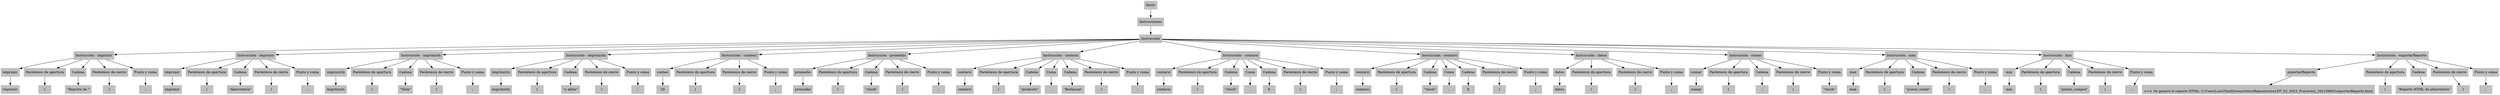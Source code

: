 digraph "Arbol de derivación" {
	bgcolor=white fontname=Helvetica fontsize=12 rankdir=TB
	node [color=lightgray fontcolor=black shape=rectangle style=filled]
	"ae3c3a91-71e2-11ee-814e-089798b85202" [label=Inicio color=gray]
	"ae3dc137-71e2-11ee-bc0f-089798b85202" [label="Instrucción" color=gray]
	"ae3dc138-71e2-11ee-9b5f-089798b85202" [label=Instrucciones color=gray]
	"ae3c3a91-71e2-11ee-814e-089798b85202" -> "ae3dc138-71e2-11ee-9b5f-089798b85202" [color=black]
	"ae3dc138-71e2-11ee-9b5f-089798b85202" -> "ae3dc137-71e2-11ee-bc0f-089798b85202" [color=black]
	"ae3dc139-71e2-11ee-b3b7-089798b85202" [label=imprimir color=gray]
	"ae3dc13a-71e2-11ee-a24a-089798b85202" [label=imprimir color=gray]
	"ae3dc139-71e2-11ee-b3b7-089798b85202" -> "ae3dc13a-71e2-11ee-a24a-089798b85202" [color=black]
	"ae3de84d-71e2-11ee-90d5-089798b85202" [label="Paréntesis de apertura" color=gray]
	"ae3de84e-71e2-11ee-a387-089798b85202" [label="(" color=gray]
	"ae3de84d-71e2-11ee-90d5-089798b85202" -> "ae3de84e-71e2-11ee-a387-089798b85202" [color=black]
	"ae3de84f-71e2-11ee-9639-089798b85202" [label=Cadena color=gray]
	"ae3de850-71e2-11ee-bb3c-089798b85202" [label="\"Reporte de \"" color=gray]
	"ae3de84f-71e2-11ee-9639-089798b85202" -> "ae3de850-71e2-11ee-bb3c-089798b85202" [color=black]
	"ae3de851-71e2-11ee-a30d-089798b85202" [label="Paréntesis de cierre" color=gray]
	"ae3de852-71e2-11ee-a788-089798b85202" [label=")" color=gray]
	"ae3de851-71e2-11ee-a30d-089798b85202" -> "ae3de852-71e2-11ee-a788-089798b85202" [color=black]
	"ae3de853-71e2-11ee-9a68-089798b85202" [label="Punto y coma" color=gray]
	"ae3de854-71e2-11ee-b0eb-089798b85202" [label=";" color=gray]
	"ae3de853-71e2-11ee-9a68-089798b85202" -> "ae3de854-71e2-11ee-b0eb-089798b85202" [color=black]
	"ae3de855-71e2-11ee-b6dc-089798b85202" [label="Instrucción - imprimir" color=gray]
	"ae3de855-71e2-11ee-b6dc-089798b85202" -> "ae3dc139-71e2-11ee-b3b7-089798b85202" [color=black]
	"ae3de855-71e2-11ee-b6dc-089798b85202" -> "ae3de84d-71e2-11ee-90d5-089798b85202" [color=black]
	"ae3de855-71e2-11ee-b6dc-089798b85202" -> "ae3de84f-71e2-11ee-9639-089798b85202" [color=black]
	"ae3de855-71e2-11ee-b6dc-089798b85202" -> "ae3de851-71e2-11ee-a30d-089798b85202" [color=black]
	"ae3de855-71e2-11ee-b6dc-089798b85202" -> "ae3de853-71e2-11ee-9a68-089798b85202" [color=black]
	"ae3dc137-71e2-11ee-bc0f-089798b85202" -> "ae3de855-71e2-11ee-b6dc-089798b85202" [color=black]
	"ae3de856-71e2-11ee-8d8e-089798b85202" [label=imprimir color=gray]
	"ae3de857-71e2-11ee-8b72-089798b85202" [label=imprimir color=gray]
	"ae3de856-71e2-11ee-8d8e-089798b85202" -> "ae3de857-71e2-11ee-8b72-089798b85202" [color=black]
	"ae3de858-71e2-11ee-a0d1-089798b85202" [label="Paréntesis de apertura" color=gray]
	"ae3de859-71e2-11ee-b01a-089798b85202" [label="(" color=gray]
	"ae3de858-71e2-11ee-a0d1-089798b85202" -> "ae3de859-71e2-11ee-b01a-089798b85202" [color=black]
	"ae3de85a-71e2-11ee-abbb-089798b85202" [label=Cadena color=gray]
	"ae3de85b-71e2-11ee-99ff-089798b85202" [label="\"Abarrotería\"" color=gray]
	"ae3de85a-71e2-11ee-abbb-089798b85202" -> "ae3de85b-71e2-11ee-99ff-089798b85202" [color=black]
	"ae3de85c-71e2-11ee-a40f-089798b85202" [label="Paréntesis de cierre" color=gray]
	"ae3de85d-71e2-11ee-9870-089798b85202" [label=")" color=gray]
	"ae3de85c-71e2-11ee-a40f-089798b85202" -> "ae3de85d-71e2-11ee-9870-089798b85202" [color=black]
	"ae3de85e-71e2-11ee-8b8e-089798b85202" [label="Punto y coma" color=gray]
	"ae3de85f-71e2-11ee-9f6b-089798b85202" [label=";" color=gray]
	"ae3de85e-71e2-11ee-8b8e-089798b85202" -> "ae3de85f-71e2-11ee-9f6b-089798b85202" [color=black]
	"ae3de860-71e2-11ee-95fa-089798b85202" [label="Instrucción - imprimir" color=gray]
	"ae3de860-71e2-11ee-95fa-089798b85202" -> "ae3de856-71e2-11ee-8d8e-089798b85202" [color=black]
	"ae3de860-71e2-11ee-95fa-089798b85202" -> "ae3de858-71e2-11ee-a0d1-089798b85202" [color=black]
	"ae3de860-71e2-11ee-95fa-089798b85202" -> "ae3de85a-71e2-11ee-abbb-089798b85202" [color=black]
	"ae3de860-71e2-11ee-95fa-089798b85202" -> "ae3de85c-71e2-11ee-a40f-089798b85202" [color=black]
	"ae3de860-71e2-11ee-95fa-089798b85202" -> "ae3de85e-71e2-11ee-8b8e-089798b85202" [color=black]
	"ae3dc137-71e2-11ee-bc0f-089798b85202" -> "ae3de860-71e2-11ee-95fa-089798b85202" [color=black]
	"ae3de861-71e2-11ee-9831-089798b85202" [label=imprimirln color=gray]
	"ae3e0f58-71e2-11ee-8bea-089798b85202" [label=imprimirln color=gray]
	"ae3de861-71e2-11ee-9831-089798b85202" -> "ae3e0f58-71e2-11ee-8bea-089798b85202" [color=black]
	"ae3e0f59-71e2-11ee-9525-089798b85202" [label="Paréntesis de apertura" color=gray]
	"ae3e0f5a-71e2-11ee-abec-089798b85202" [label="(" color=gray]
	"ae3e0f59-71e2-11ee-9525-089798b85202" -> "ae3e0f5a-71e2-11ee-abec-089798b85202" [color=black]
	"ae3e0f5b-71e2-11ee-9ed8-089798b85202" [label=Cadena color=gray]
	"ae3e0f5c-71e2-11ee-80a4-089798b85202" [label="\"Hola\"" color=gray]
	"ae3e0f5b-71e2-11ee-9ed8-089798b85202" -> "ae3e0f5c-71e2-11ee-80a4-089798b85202" [color=black]
	"ae3e0f5d-71e2-11ee-b4a4-089798b85202" [label="Paréntesis de cierre" color=gray]
	"ae3e0f5e-71e2-11ee-b69c-089798b85202" [label=")" color=gray]
	"ae3e0f5d-71e2-11ee-b4a4-089798b85202" -> "ae3e0f5e-71e2-11ee-b69c-089798b85202" [color=black]
	"ae3e0f5f-71e2-11ee-b41f-089798b85202" [label="Punto y coma" color=gray]
	"ae3e0f60-71e2-11ee-932d-089798b85202" [label=";" color=gray]
	"ae3e0f5f-71e2-11ee-b41f-089798b85202" -> "ae3e0f60-71e2-11ee-932d-089798b85202" [color=black]
	"ae3e0f61-71e2-11ee-a281-089798b85202" [label="Instrucción - imprimirln" color=gray]
	"ae3e0f61-71e2-11ee-a281-089798b85202" -> "ae3de861-71e2-11ee-9831-089798b85202" [color=black]
	"ae3e0f61-71e2-11ee-a281-089798b85202" -> "ae3e0f59-71e2-11ee-9525-089798b85202" [color=black]
	"ae3e0f61-71e2-11ee-a281-089798b85202" -> "ae3e0f5b-71e2-11ee-9ed8-089798b85202" [color=black]
	"ae3e0f61-71e2-11ee-a281-089798b85202" -> "ae3e0f5d-71e2-11ee-b4a4-089798b85202" [color=black]
	"ae3e0f61-71e2-11ee-a281-089798b85202" -> "ae3e0f5f-71e2-11ee-b41f-089798b85202" [color=black]
	"ae3dc137-71e2-11ee-bc0f-089798b85202" -> "ae3e0f61-71e2-11ee-a281-089798b85202" [color=black]
	"ae3e0f62-71e2-11ee-8c7c-089798b85202" [label=imprimirln color=gray]
	"ae3e0f63-71e2-11ee-b1db-089798b85202" [label=imprimirln color=gray]
	"ae3e0f62-71e2-11ee-8c7c-089798b85202" -> "ae3e0f63-71e2-11ee-b1db-089798b85202" [color=black]
	"ae3e0f64-71e2-11ee-9450-089798b85202" [label="Paréntesis de apertura" color=gray]
	"ae3e0f65-71e2-11ee-846b-089798b85202" [label="(" color=gray]
	"ae3e0f64-71e2-11ee-9450-089798b85202" -> "ae3e0f65-71e2-11ee-846b-089798b85202" [color=black]
	"ae3e0f66-71e2-11ee-8b6c-089798b85202" [label=Cadena color=gray]
	"ae3e0f67-71e2-11ee-975b-089798b85202" [label="\"y adiós\"" color=gray]
	"ae3e0f66-71e2-11ee-8b6c-089798b85202" -> "ae3e0f67-71e2-11ee-975b-089798b85202" [color=black]
	"ae3e0f68-71e2-11ee-8709-089798b85202" [label="Paréntesis de cierre" color=gray]
	"ae3e0f69-71e2-11ee-a2f2-089798b85202" [label=")" color=gray]
	"ae3e0f68-71e2-11ee-8709-089798b85202" -> "ae3e0f69-71e2-11ee-a2f2-089798b85202" [color=black]
	"ae3e0f6a-71e2-11ee-aef1-089798b85202" [label="Punto y coma" color=gray]
	"ae3e0f6b-71e2-11ee-a1e4-089798b85202" [label=";" color=gray]
	"ae3e0f6a-71e2-11ee-aef1-089798b85202" -> "ae3e0f6b-71e2-11ee-a1e4-089798b85202" [color=black]
	"ae3e0f6c-71e2-11ee-ab19-089798b85202" [label="Instrucción - imprimirln" color=gray]
	"ae3e0f6c-71e2-11ee-ab19-089798b85202" -> "ae3e0f62-71e2-11ee-8c7c-089798b85202" [color=black]
	"ae3e0f6c-71e2-11ee-ab19-089798b85202" -> "ae3e0f64-71e2-11ee-9450-089798b85202" [color=black]
	"ae3e0f6c-71e2-11ee-ab19-089798b85202" -> "ae3e0f66-71e2-11ee-8b6c-089798b85202" [color=black]
	"ae3e0f6c-71e2-11ee-ab19-089798b85202" -> "ae3e0f68-71e2-11ee-8709-089798b85202" [color=black]
	"ae3e0f6c-71e2-11ee-ab19-089798b85202" -> "ae3e0f6a-71e2-11ee-aef1-089798b85202" [color=black]
	"ae3dc137-71e2-11ee-bc0f-089798b85202" -> "ae3e0f6c-71e2-11ee-ab19-089798b85202" [color=black]
	"ae3e366a-71e2-11ee-9d83-089798b85202" [label=conteo color=gray]
	"ae3e366b-71e2-11ee-bf77-089798b85202" [label=20 color=gray]
	"ae3e366c-71e2-11ee-bd9d-089798b85202" [label="Paréntesis de apertura" color=gray]
	"ae3e366d-71e2-11ee-9b49-089798b85202" [label="(" color=gray]
	"ae3e366e-71e2-11ee-9344-089798b85202" [label="Paréntesis de cierre" color=gray]
	"ae3e366f-71e2-11ee-a3f1-089798b85202" [label=")" color=gray]
	"ae3e3670-71e2-11ee-bb8e-089798b85202" [label="Punto y coma" color=gray]
	"ae3e3671-71e2-11ee-8755-089798b85202" [label=";" color=gray]
	"ae3e3672-71e2-11ee-85c2-089798b85202" [label="Instrucción - conteo()" color=gray]
	"ae3e366a-71e2-11ee-9d83-089798b85202" -> "ae3e366b-71e2-11ee-bf77-089798b85202" [color=black]
	"ae3e366c-71e2-11ee-bd9d-089798b85202" -> "ae3e366d-71e2-11ee-9b49-089798b85202" [color=black]
	"ae3e366e-71e2-11ee-9344-089798b85202" -> "ae3e366f-71e2-11ee-a3f1-089798b85202" [color=black]
	"ae3e3670-71e2-11ee-bb8e-089798b85202" -> "ae3e3671-71e2-11ee-8755-089798b85202" [color=black]
	"ae3e3672-71e2-11ee-85c2-089798b85202" -> "ae3e366a-71e2-11ee-9d83-089798b85202" [color=black]
	"ae3e3672-71e2-11ee-85c2-089798b85202" -> "ae3e366c-71e2-11ee-bd9d-089798b85202" [color=black]
	"ae3e3672-71e2-11ee-85c2-089798b85202" -> "ae3e366e-71e2-11ee-9344-089798b85202" [color=black]
	"ae3e3672-71e2-11ee-85c2-089798b85202" -> "ae3e3670-71e2-11ee-bb8e-089798b85202" [color=black]
	"ae3dc137-71e2-11ee-bc0f-089798b85202" -> "ae3e3672-71e2-11ee-85c2-089798b85202" [color=black]
	"ae3e3673-71e2-11ee-a138-089798b85202" [label=promedio color=gray]
	"ae3e3674-71e2-11ee-815f-089798b85202" [label=promedio color=gray]
	"ae3e3673-71e2-11ee-a138-089798b85202" -> "ae3e3674-71e2-11ee-815f-089798b85202" [color=black]
	"ae3e3675-71e2-11ee-9231-089798b85202" [label="Paréntesis de apertura" color=gray]
	"ae3e3676-71e2-11ee-96a5-089798b85202" [label="(" color=gray]
	"ae3e3675-71e2-11ee-9231-089798b85202" -> "ae3e3676-71e2-11ee-96a5-089798b85202" [color=black]
	"ae3e3677-71e2-11ee-84c6-089798b85202" [label=Cadena color=gray]
	"ae3e3678-71e2-11ee-9efe-089798b85202" [label="\"stock\"" color=gray]
	"ae3e3677-71e2-11ee-84c6-089798b85202" -> "ae3e3678-71e2-11ee-9efe-089798b85202" [color=black]
	"ae3e3679-71e2-11ee-b869-089798b85202" [label="Paréntesis de cierre" color=gray]
	"ae3e367a-71e2-11ee-96d1-089798b85202" [label=")" color=gray]
	"ae3e3679-71e2-11ee-b869-089798b85202" -> "ae3e367a-71e2-11ee-96d1-089798b85202" [color=black]
	"ae3e367b-71e2-11ee-a05e-089798b85202" [label="Punto y coma" color=gray]
	"ae3e367c-71e2-11ee-8413-089798b85202" [label=";" color=gray]
	"ae3e367b-71e2-11ee-a05e-089798b85202" -> "ae3e367c-71e2-11ee-8413-089798b85202" [color=black]
	"ae3e367d-71e2-11ee-9fef-089798b85202" [label="Instrucción - promedio" color=gray]
	"ae3e367d-71e2-11ee-9fef-089798b85202" -> "ae3e3673-71e2-11ee-a138-089798b85202" [color=black]
	"ae3e367d-71e2-11ee-9fef-089798b85202" -> "ae3e3675-71e2-11ee-9231-089798b85202" [color=black]
	"ae3e367d-71e2-11ee-9fef-089798b85202" -> "ae3e3677-71e2-11ee-84c6-089798b85202" [color=black]
	"ae3e367d-71e2-11ee-9fef-089798b85202" -> "ae3e3679-71e2-11ee-b869-089798b85202" [color=black]
	"ae3e367d-71e2-11ee-9fef-089798b85202" -> "ae3e367b-71e2-11ee-a05e-089798b85202" [color=black]
	"ae3dc137-71e2-11ee-bc0f-089798b85202" -> "ae3e367d-71e2-11ee-9fef-089798b85202" [color=black]
	"ae3e5d7c-71e2-11ee-9098-089798b85202" [label=contarsi color=gray]
	"ae3e5d7d-71e2-11ee-b6bc-089798b85202" [label=contarsi color=gray]
	"ae3e5d7c-71e2-11ee-9098-089798b85202" -> "ae3e5d7d-71e2-11ee-b6bc-089798b85202" [color=black]
	"ae3e5d7e-71e2-11ee-8e52-089798b85202" [label="Paréntesis de apertura" color=gray]
	"ae3e5d7f-71e2-11ee-a98a-089798b85202" [label="(" color=gray]
	"ae3e5d7e-71e2-11ee-8e52-089798b85202" -> "ae3e5d7f-71e2-11ee-a98a-089798b85202" [color=black]
	"ae3e5d80-71e2-11ee-9a38-089798b85202" [label=Cadena color=gray]
	"ae3e5d81-71e2-11ee-92d7-089798b85202" [label="\"producto\"" color=gray]
	"ae3e5d80-71e2-11ee-9a38-089798b85202" -> "ae3e5d81-71e2-11ee-92d7-089798b85202" [color=black]
	"ae3e5d82-71e2-11ee-ad0d-089798b85202" [label=Coma color=gray]
	"ae3e5d83-71e2-11ee-af00-089798b85202" [label="," color=gray]
	"ae3e5d82-71e2-11ee-ad0d-089798b85202" -> "ae3e5d83-71e2-11ee-af00-089798b85202" [color=black]
	"ae3e5d84-71e2-11ee-89c7-089798b85202" [label=Cadena color=gray]
	"ae3e5d85-71e2-11ee-9860-089798b85202" [label="\"Barbacoa\"" color=gray]
	"ae3e5d84-71e2-11ee-89c7-089798b85202" -> "ae3e5d85-71e2-11ee-9860-089798b85202" [color=black]
	"ae3e5d86-71e2-11ee-b805-089798b85202" [label="Paréntesis de cierre" color=gray]
	"ae3e5d87-71e2-11ee-9aa2-089798b85202" [label=")" color=gray]
	"ae3e5d86-71e2-11ee-b805-089798b85202" -> "ae3e5d87-71e2-11ee-9aa2-089798b85202" [color=black]
	"ae3e5d88-71e2-11ee-8f7e-089798b85202" [label="Punto y coma" color=gray]
	"ae3e5d89-71e2-11ee-a4f3-089798b85202" [label=";" color=gray]
	"ae3e5d88-71e2-11ee-8f7e-089798b85202" -> "ae3e5d89-71e2-11ee-a4f3-089798b85202" [color=black]
	"ae3e5d8a-71e2-11ee-8269-089798b85202" [label="Instrucción - contarsi" color=gray]
	"ae3e5d8a-71e2-11ee-8269-089798b85202" -> "ae3e5d7c-71e2-11ee-9098-089798b85202" [color=black]
	"ae3e5d8a-71e2-11ee-8269-089798b85202" -> "ae3e5d7e-71e2-11ee-8e52-089798b85202" [color=black]
	"ae3e5d8a-71e2-11ee-8269-089798b85202" -> "ae3e5d80-71e2-11ee-9a38-089798b85202" [color=black]
	"ae3e5d8a-71e2-11ee-8269-089798b85202" -> "ae3e5d82-71e2-11ee-ad0d-089798b85202" [color=black]
	"ae3e5d8a-71e2-11ee-8269-089798b85202" -> "ae3e5d84-71e2-11ee-89c7-089798b85202" [color=black]
	"ae3e5d8a-71e2-11ee-8269-089798b85202" -> "ae3e5d86-71e2-11ee-b805-089798b85202" [color=black]
	"ae3e5d8a-71e2-11ee-8269-089798b85202" -> "ae3e5d88-71e2-11ee-8f7e-089798b85202" [color=black]
	"ae3dc137-71e2-11ee-bc0f-089798b85202" -> "ae3e5d8a-71e2-11ee-8269-089798b85202" [color=black]
	"ae3e5d8b-71e2-11ee-b6ff-089798b85202" [label=contarsi color=gray]
	"ae3e5d8c-71e2-11ee-ac0e-089798b85202" [label=contarsi color=gray]
	"ae3e5d8b-71e2-11ee-b6ff-089798b85202" -> "ae3e5d8c-71e2-11ee-ac0e-089798b85202" [color=black]
	"ae3e5d8d-71e2-11ee-b969-089798b85202" [label="Paréntesis de apertura" color=gray]
	"ae3e5d8e-71e2-11ee-ae78-089798b85202" [label="(" color=gray]
	"ae3e5d8d-71e2-11ee-b969-089798b85202" -> "ae3e5d8e-71e2-11ee-ae78-089798b85202" [color=black]
	"ae3e5d8f-71e2-11ee-8251-089798b85202" [label=Cadena color=gray]
	"ae3e5d90-71e2-11ee-8fbe-089798b85202" [label="\"stock\"" color=gray]
	"ae3e5d8f-71e2-11ee-8251-089798b85202" -> "ae3e5d90-71e2-11ee-8fbe-089798b85202" [color=black]
	"ae3e5d91-71e2-11ee-8b19-089798b85202" [label=Coma color=gray]
	"ae3e5d92-71e2-11ee-adce-089798b85202" [label="," color=gray]
	"ae3e5d91-71e2-11ee-8b19-089798b85202" -> "ae3e5d92-71e2-11ee-adce-089798b85202" [color=black]
	"ae3e5d93-71e2-11ee-b906-089798b85202" [label=Cadena color=gray]
	"ae3e8492-71e2-11ee-8397-089798b85202" [label=6 color=gray]
	"ae3e5d93-71e2-11ee-b906-089798b85202" -> "ae3e8492-71e2-11ee-8397-089798b85202" [color=black]
	"ae3e8493-71e2-11ee-9e8e-089798b85202" [label="Paréntesis de cierre" color=gray]
	"ae3e8494-71e2-11ee-b6d6-089798b85202" [label=")" color=gray]
	"ae3e8493-71e2-11ee-9e8e-089798b85202" -> "ae3e8494-71e2-11ee-b6d6-089798b85202" [color=black]
	"ae3e8495-71e2-11ee-9e3a-089798b85202" [label="Punto y coma" color=gray]
	"ae3e8496-71e2-11ee-93ac-089798b85202" [label=";" color=gray]
	"ae3e8495-71e2-11ee-9e3a-089798b85202" -> "ae3e8496-71e2-11ee-93ac-089798b85202" [color=black]
	"ae3e8497-71e2-11ee-bdcc-089798b85202" [label="Instrucción - contarsi" color=gray]
	"ae3e8497-71e2-11ee-bdcc-089798b85202" -> "ae3e5d8b-71e2-11ee-b6ff-089798b85202" [color=black]
	"ae3e8497-71e2-11ee-bdcc-089798b85202" -> "ae3e5d8d-71e2-11ee-b969-089798b85202" [color=black]
	"ae3e8497-71e2-11ee-bdcc-089798b85202" -> "ae3e5d8f-71e2-11ee-8251-089798b85202" [color=black]
	"ae3e8497-71e2-11ee-bdcc-089798b85202" -> "ae3e5d91-71e2-11ee-8b19-089798b85202" [color=black]
	"ae3e8497-71e2-11ee-bdcc-089798b85202" -> "ae3e5d93-71e2-11ee-b906-089798b85202" [color=black]
	"ae3e8497-71e2-11ee-bdcc-089798b85202" -> "ae3e8493-71e2-11ee-9e8e-089798b85202" [color=black]
	"ae3e8497-71e2-11ee-bdcc-089798b85202" -> "ae3e8495-71e2-11ee-9e3a-089798b85202" [color=black]
	"ae3dc137-71e2-11ee-bc0f-089798b85202" -> "ae3e8497-71e2-11ee-bdcc-089798b85202" [color=black]
	"ae3e8498-71e2-11ee-9006-089798b85202" [label=contarsi color=gray]
	"ae3e8499-71e2-11ee-ae46-089798b85202" [label=contarsi color=gray]
	"ae3e8498-71e2-11ee-9006-089798b85202" -> "ae3e8499-71e2-11ee-ae46-089798b85202" [color=black]
	"ae3e849a-71e2-11ee-b728-089798b85202" [label="Paréntesis de apertura" color=gray]
	"ae3e849b-71e2-11ee-8960-089798b85202" [label="(" color=gray]
	"ae3e849a-71e2-11ee-b728-089798b85202" -> "ae3e849b-71e2-11ee-8960-089798b85202" [color=black]
	"ae3e849c-71e2-11ee-8ede-089798b85202" [label=Cadena color=gray]
	"ae3e849d-71e2-11ee-983e-089798b85202" [label="\"stock\"" color=gray]
	"ae3e849c-71e2-11ee-8ede-089798b85202" -> "ae3e849d-71e2-11ee-983e-089798b85202" [color=black]
	"ae3e849e-71e2-11ee-a852-089798b85202" [label=Coma color=gray]
	"ae3e849f-71e2-11ee-8861-089798b85202" [label="," color=gray]
	"ae3e849e-71e2-11ee-a852-089798b85202" -> "ae3e849f-71e2-11ee-8861-089798b85202" [color=black]
	"ae3e84a0-71e2-11ee-a8a9-089798b85202" [label=Cadena color=gray]
	"ae3e84a1-71e2-11ee-ad0c-089798b85202" [label=8 color=gray]
	"ae3e84a0-71e2-11ee-a8a9-089798b85202" -> "ae3e84a1-71e2-11ee-ad0c-089798b85202" [color=black]
	"ae3e84a2-71e2-11ee-b354-089798b85202" [label="Paréntesis de cierre" color=gray]
	"ae3e84a3-71e2-11ee-839e-089798b85202" [label=")" color=gray]
	"ae3e84a2-71e2-11ee-b354-089798b85202" -> "ae3e84a3-71e2-11ee-839e-089798b85202" [color=black]
	"ae3e84a4-71e2-11ee-b2b3-089798b85202" [label="Punto y coma" color=gray]
	"ae3e84a5-71e2-11ee-9cbf-089798b85202" [label=";" color=gray]
	"ae3e84a4-71e2-11ee-b2b3-089798b85202" -> "ae3e84a5-71e2-11ee-9cbf-089798b85202" [color=black]
	"ae3e84a6-71e2-11ee-b310-089798b85202" [label="Instrucción - contarsi" color=gray]
	"ae3e84a6-71e2-11ee-b310-089798b85202" -> "ae3e8498-71e2-11ee-9006-089798b85202" [color=black]
	"ae3e84a6-71e2-11ee-b310-089798b85202" -> "ae3e849a-71e2-11ee-b728-089798b85202" [color=black]
	"ae3e84a6-71e2-11ee-b310-089798b85202" -> "ae3e849c-71e2-11ee-8ede-089798b85202" [color=black]
	"ae3e84a6-71e2-11ee-b310-089798b85202" -> "ae3e849e-71e2-11ee-a852-089798b85202" [color=black]
	"ae3e84a6-71e2-11ee-b310-089798b85202" -> "ae3e84a0-71e2-11ee-a8a9-089798b85202" [color=black]
	"ae3e84a6-71e2-11ee-b310-089798b85202" -> "ae3e84a2-71e2-11ee-b354-089798b85202" [color=black]
	"ae3e84a6-71e2-11ee-b310-089798b85202" -> "ae3e84a4-71e2-11ee-b2b3-089798b85202" [color=black]
	"ae3dc137-71e2-11ee-bc0f-089798b85202" -> "ae3e84a6-71e2-11ee-b310-089798b85202" [color=black]
	"ae3eaba6-71e2-11ee-a812-089798b85202" [label=datos color=gray]
	"ae3eaba7-71e2-11ee-b2d3-089798b85202" [label=datos color=gray]
	"ae3eaba8-71e2-11ee-a226-089798b85202" [label="Paréntesis de apertura" color=gray]
	"ae3eaba9-71e2-11ee-a060-089798b85202" [label="(" color=gray]
	"ae3eabaa-71e2-11ee-8dfd-089798b85202" [label="Paréntesis de cierre" color=gray]
	"ae3eabab-71e2-11ee-b579-089798b85202" [label=")" color=gray]
	"ae3eabac-71e2-11ee-8ef2-089798b85202" [label="Punto y coma" color=gray]
	"ae3eabad-71e2-11ee-83ad-089798b85202" [label=";" color=gray]
	"ae3eabae-71e2-11ee-913c-089798b85202" [label="Instrucción - datos" color=gray]
	"ae3eaba6-71e2-11ee-a812-089798b85202" -> "ae3eaba7-71e2-11ee-b2d3-089798b85202" [color=black]
	"ae3eaba8-71e2-11ee-a226-089798b85202" -> "ae3eaba9-71e2-11ee-a060-089798b85202" [color=black]
	"ae3eabaa-71e2-11ee-8dfd-089798b85202" -> "ae3eabab-71e2-11ee-b579-089798b85202" [color=black]
	"ae3eabac-71e2-11ee-8ef2-089798b85202" -> "ae3eabad-71e2-11ee-83ad-089798b85202" [color=black]
	"ae3eabae-71e2-11ee-913c-089798b85202" -> "ae3eaba6-71e2-11ee-a812-089798b85202" [color=black]
	"ae3eabae-71e2-11ee-913c-089798b85202" -> "ae3eaba8-71e2-11ee-a226-089798b85202" [color=black]
	"ae3eabae-71e2-11ee-913c-089798b85202" -> "ae3eabaa-71e2-11ee-8dfd-089798b85202" [color=black]
	"ae3eabae-71e2-11ee-913c-089798b85202" -> "ae3eabac-71e2-11ee-8ef2-089798b85202" [color=black]
	"ae3dc137-71e2-11ee-bc0f-089798b85202" -> "ae3eabae-71e2-11ee-913c-089798b85202" [color=black]
	"ae3ed2af-71e2-11ee-8712-089798b85202" [label=sumar color=gray]
	"ae3ed2b0-71e2-11ee-a3f6-089798b85202" [label=sumar color=gray]
	"ae3ed2b1-71e2-11ee-8849-089798b85202" [label="Paréntesis de apertura" color=gray]
	"ae3ed2b2-71e2-11ee-b412-089798b85202" [label="(" color=gray]
	"ae3ed2b3-71e2-11ee-ae93-089798b85202" [label=Cadena color=gray]
	"ae3ed2b4-71e2-11ee-ae7a-089798b85202" [label=";" color=gray]
	"ae3ed2b5-71e2-11ee-8a31-089798b85202" [label="Paréntesis de cierre" color=gray]
	"ae3ed2b6-71e2-11ee-b3ea-089798b85202" [label=")" color=gray]
	"ae3ed2b7-71e2-11ee-9e34-089798b85202" [label="Punto y coma" color=gray]
	"ae3ed2b8-71e2-11ee-b2dd-089798b85202" [label="\"stock\"" color=gray]
	"ae3ed2b9-71e2-11ee-b82d-089798b85202" [label="Instrucción - sumar" color=gray]
	"ae3ed2af-71e2-11ee-8712-089798b85202" -> "ae3ed2b0-71e2-11ee-a3f6-089798b85202" [color=black]
	"ae3ed2b1-71e2-11ee-8849-089798b85202" -> "ae3ed2b2-71e2-11ee-b412-089798b85202" [color=black]
	"ae3ed2b3-71e2-11ee-ae93-089798b85202" -> "ae3ed2b4-71e2-11ee-ae7a-089798b85202" [color=black]
	"ae3ed2b5-71e2-11ee-8a31-089798b85202" -> "ae3ed2b6-71e2-11ee-b3ea-089798b85202" [color=black]
	"ae3ed2b7-71e2-11ee-9e34-089798b85202" -> "ae3ed2b8-71e2-11ee-b2dd-089798b85202" [color=black]
	"ae3ed2b9-71e2-11ee-b82d-089798b85202" -> "ae3ed2af-71e2-11ee-8712-089798b85202" [color=black]
	"ae3ed2b9-71e2-11ee-b82d-089798b85202" -> "ae3ed2b1-71e2-11ee-8849-089798b85202" [color=black]
	"ae3ed2b9-71e2-11ee-b82d-089798b85202" -> "ae3ed2b3-71e2-11ee-ae93-089798b85202" [color=black]
	"ae3ed2b9-71e2-11ee-b82d-089798b85202" -> "ae3ed2b5-71e2-11ee-8a31-089798b85202" [color=black]
	"ae3ed2b9-71e2-11ee-b82d-089798b85202" -> "ae3ed2b7-71e2-11ee-9e34-089798b85202" [color=black]
	"ae3dc137-71e2-11ee-bc0f-089798b85202" -> "ae3ed2b9-71e2-11ee-b82d-089798b85202" [color=black]
	"ae3ed2ba-71e2-11ee-81f7-089798b85202" [label=max color=gray]
	"ae3ed2bb-71e2-11ee-817f-089798b85202" [label=max color=gray]
	"ae3ed2ba-71e2-11ee-81f7-089798b85202" -> "ae3ed2bb-71e2-11ee-817f-089798b85202" [color=black]
	"ae3ed2bc-71e2-11ee-8502-089798b85202" [label="Paréntesis de apertura" color=gray]
	"ae3ed2bd-71e2-11ee-94a3-089798b85202" [label="(" color=gray]
	"ae3ed2bc-71e2-11ee-8502-089798b85202" -> "ae3ed2bd-71e2-11ee-94a3-089798b85202" [color=black]
	"ae3ed2be-71e2-11ee-a396-089798b85202" [label=Cadena color=gray]
	"ae3ed2bf-71e2-11ee-a03f-089798b85202" [label="\"precio_venta\"" color=gray]
	"ae3ed2be-71e2-11ee-a396-089798b85202" -> "ae3ed2bf-71e2-11ee-a03f-089798b85202" [color=black]
	"ae3ed2c0-71e2-11ee-b86a-089798b85202" [label="Paréntesis de cierre" color=gray]
	"ae3ed2c1-71e2-11ee-9524-089798b85202" [label=")" color=gray]
	"ae3ed2c0-71e2-11ee-b86a-089798b85202" -> "ae3ed2c1-71e2-11ee-9524-089798b85202" [color=black]
	"ae3ed2c2-71e2-11ee-bfcb-089798b85202" [label="Punto y coma" color=gray]
	"ae3ed2c3-71e2-11ee-ac9d-089798b85202" [label=";" color=gray]
	"ae3ed2c2-71e2-11ee-bfcb-089798b85202" -> "ae3ed2c3-71e2-11ee-ac9d-089798b85202" [color=black]
	"ae3ef9cb-71e2-11ee-9a08-089798b85202" [label="Instrucción - max" color=gray]
	"ae3ef9cb-71e2-11ee-9a08-089798b85202" -> "ae3ed2ba-71e2-11ee-81f7-089798b85202" [color=black]
	"ae3ef9cb-71e2-11ee-9a08-089798b85202" -> "ae3ed2bc-71e2-11ee-8502-089798b85202" [color=black]
	"ae3ef9cb-71e2-11ee-9a08-089798b85202" -> "ae3ed2be-71e2-11ee-a396-089798b85202" [color=black]
	"ae3ef9cb-71e2-11ee-9a08-089798b85202" -> "ae3ed2c0-71e2-11ee-b86a-089798b85202" [color=black]
	"ae3ef9cb-71e2-11ee-9a08-089798b85202" -> "ae3ed2c2-71e2-11ee-bfcb-089798b85202" [color=black]
	"ae3dc137-71e2-11ee-bc0f-089798b85202" -> "ae3ef9cb-71e2-11ee-9a08-089798b85202" [color=black]
	"ae3ef9cc-71e2-11ee-93a2-089798b85202" [label=min color=gray]
	"ae3ef9cd-71e2-11ee-a410-089798b85202" [label=min color=gray]
	"ae3ef9cc-71e2-11ee-93a2-089798b85202" -> "ae3ef9cd-71e2-11ee-a410-089798b85202" [color=black]
	"ae3ef9ce-71e2-11ee-8482-089798b85202" [label="Paréntesis de apertura" color=gray]
	"ae3ef9cf-71e2-11ee-a694-089798b85202" [label="(" color=gray]
	"ae3ef9ce-71e2-11ee-8482-089798b85202" -> "ae3ef9cf-71e2-11ee-a694-089798b85202" [color=black]
	"ae3ef9d0-71e2-11ee-9041-089798b85202" [label=Cadena color=gray]
	"ae3ef9d1-71e2-11ee-8669-089798b85202" [label="\"precio_compra\"" color=gray]
	"ae3ef9d0-71e2-11ee-9041-089798b85202" -> "ae3ef9d1-71e2-11ee-8669-089798b85202" [color=black]
	"ae3ef9d2-71e2-11ee-8980-089798b85202" [label="Paréntesis de cierre" color=gray]
	"ae3ef9d3-71e2-11ee-8ddc-089798b85202" [label=")" color=gray]
	"ae3ef9d2-71e2-11ee-8980-089798b85202" -> "ae3ef9d3-71e2-11ee-8ddc-089798b85202" [color=black]
	"ae3ef9d4-71e2-11ee-8195-089798b85202" [label="Punto y coma" color=gray]
	"ae3ef9d5-71e2-11ee-9fb6-089798b85202" [label=";" color=gray]
	"ae3ef9d4-71e2-11ee-8195-089798b85202" -> "ae3ef9d5-71e2-11ee-9fb6-089798b85202" [color=black]
	"ae3ef9d6-71e2-11ee-80c2-089798b85202" [label="Instrucción - min" color=gray]
	"ae3ef9d6-71e2-11ee-80c2-089798b85202" -> "ae3ef9cc-71e2-11ee-93a2-089798b85202" [color=black]
	"ae3ef9d6-71e2-11ee-80c2-089798b85202" -> "ae3ef9ce-71e2-11ee-8482-089798b85202" [color=black]
	"ae3ef9d6-71e2-11ee-80c2-089798b85202" -> "ae3ef9d0-71e2-11ee-9041-089798b85202" [color=black]
	"ae3ef9d6-71e2-11ee-80c2-089798b85202" -> "ae3ef9d2-71e2-11ee-8980-089798b85202" [color=black]
	"ae3ef9d6-71e2-11ee-80c2-089798b85202" -> "ae3ef9d4-71e2-11ee-8195-089798b85202" [color=black]
	"ae3dc137-71e2-11ee-bc0f-089798b85202" -> "ae3ef9d6-71e2-11ee-80c2-089798b85202" [color=black]
	"ae3f211b-71e2-11ee-93ce-089798b85202" [label=exportarReporte color=gray]
	"ae3f481d-71e2-11ee-a9a6-089798b85202" [label="
>>> Se generó el reporte HTML: C:\Users\LuisG\OneDrive\Escritorio\Repositorios\LFP_S2_2023_Proyecto2_202106651\exportarReporte.html" color=gray]
	"ae3f211b-71e2-11ee-93ce-089798b85202" -> "ae3f481d-71e2-11ee-a9a6-089798b85202" [color=black]
	"ae3f481e-71e2-11ee-b4fd-089798b85202" [label="Paréntesis de apertura" color=gray]
	"ae3f481f-71e2-11ee-bd7e-089798b85202" [label="(" color=gray]
	"ae3f481e-71e2-11ee-b4fd-089798b85202" -> "ae3f481f-71e2-11ee-bd7e-089798b85202" [color=black]
	"ae3f4820-71e2-11ee-9a31-089798b85202" [label=Cadena color=gray]
	"ae3f4821-71e2-11ee-98e0-089798b85202" [label="\"Reporte HTML de abarrotería\"" color=gray]
	"ae3f4820-71e2-11ee-9a31-089798b85202" -> "ae3f4821-71e2-11ee-98e0-089798b85202" [color=black]
	"ae3f4822-71e2-11ee-9484-089798b85202" [label="Paréntesis de cierre" color=gray]
	"ae3f4823-71e2-11ee-b1bb-089798b85202" [label=")" color=gray]
	"ae3f4822-71e2-11ee-9484-089798b85202" -> "ae3f4823-71e2-11ee-b1bb-089798b85202" [color=black]
	"ae3f4824-71e2-11ee-8ab7-089798b85202" [label="Punto y coma" color=gray]
	"ae3f4825-71e2-11ee-8f40-089798b85202" [label=";" color=gray]
	"ae3f4824-71e2-11ee-8ab7-089798b85202" -> "ae3f4825-71e2-11ee-8f40-089798b85202" [color=black]
	"ae3f4826-71e2-11ee-ae27-089798b85202" [label="Instrucción - exportarReporte" color=gray]
	"ae3f4826-71e2-11ee-ae27-089798b85202" -> "ae3f211b-71e2-11ee-93ce-089798b85202" [color=black]
	"ae3f4826-71e2-11ee-ae27-089798b85202" -> "ae3f481e-71e2-11ee-b4fd-089798b85202" [color=black]
	"ae3f4826-71e2-11ee-ae27-089798b85202" -> "ae3f4820-71e2-11ee-9a31-089798b85202" [color=black]
	"ae3f4826-71e2-11ee-ae27-089798b85202" -> "ae3f4822-71e2-11ee-9484-089798b85202" [color=black]
	"ae3f4826-71e2-11ee-ae27-089798b85202" -> "ae3f4824-71e2-11ee-8ab7-089798b85202" [color=black]
	"ae3dc137-71e2-11ee-bc0f-089798b85202" -> "ae3f4826-71e2-11ee-ae27-089798b85202" [color=black]
}
